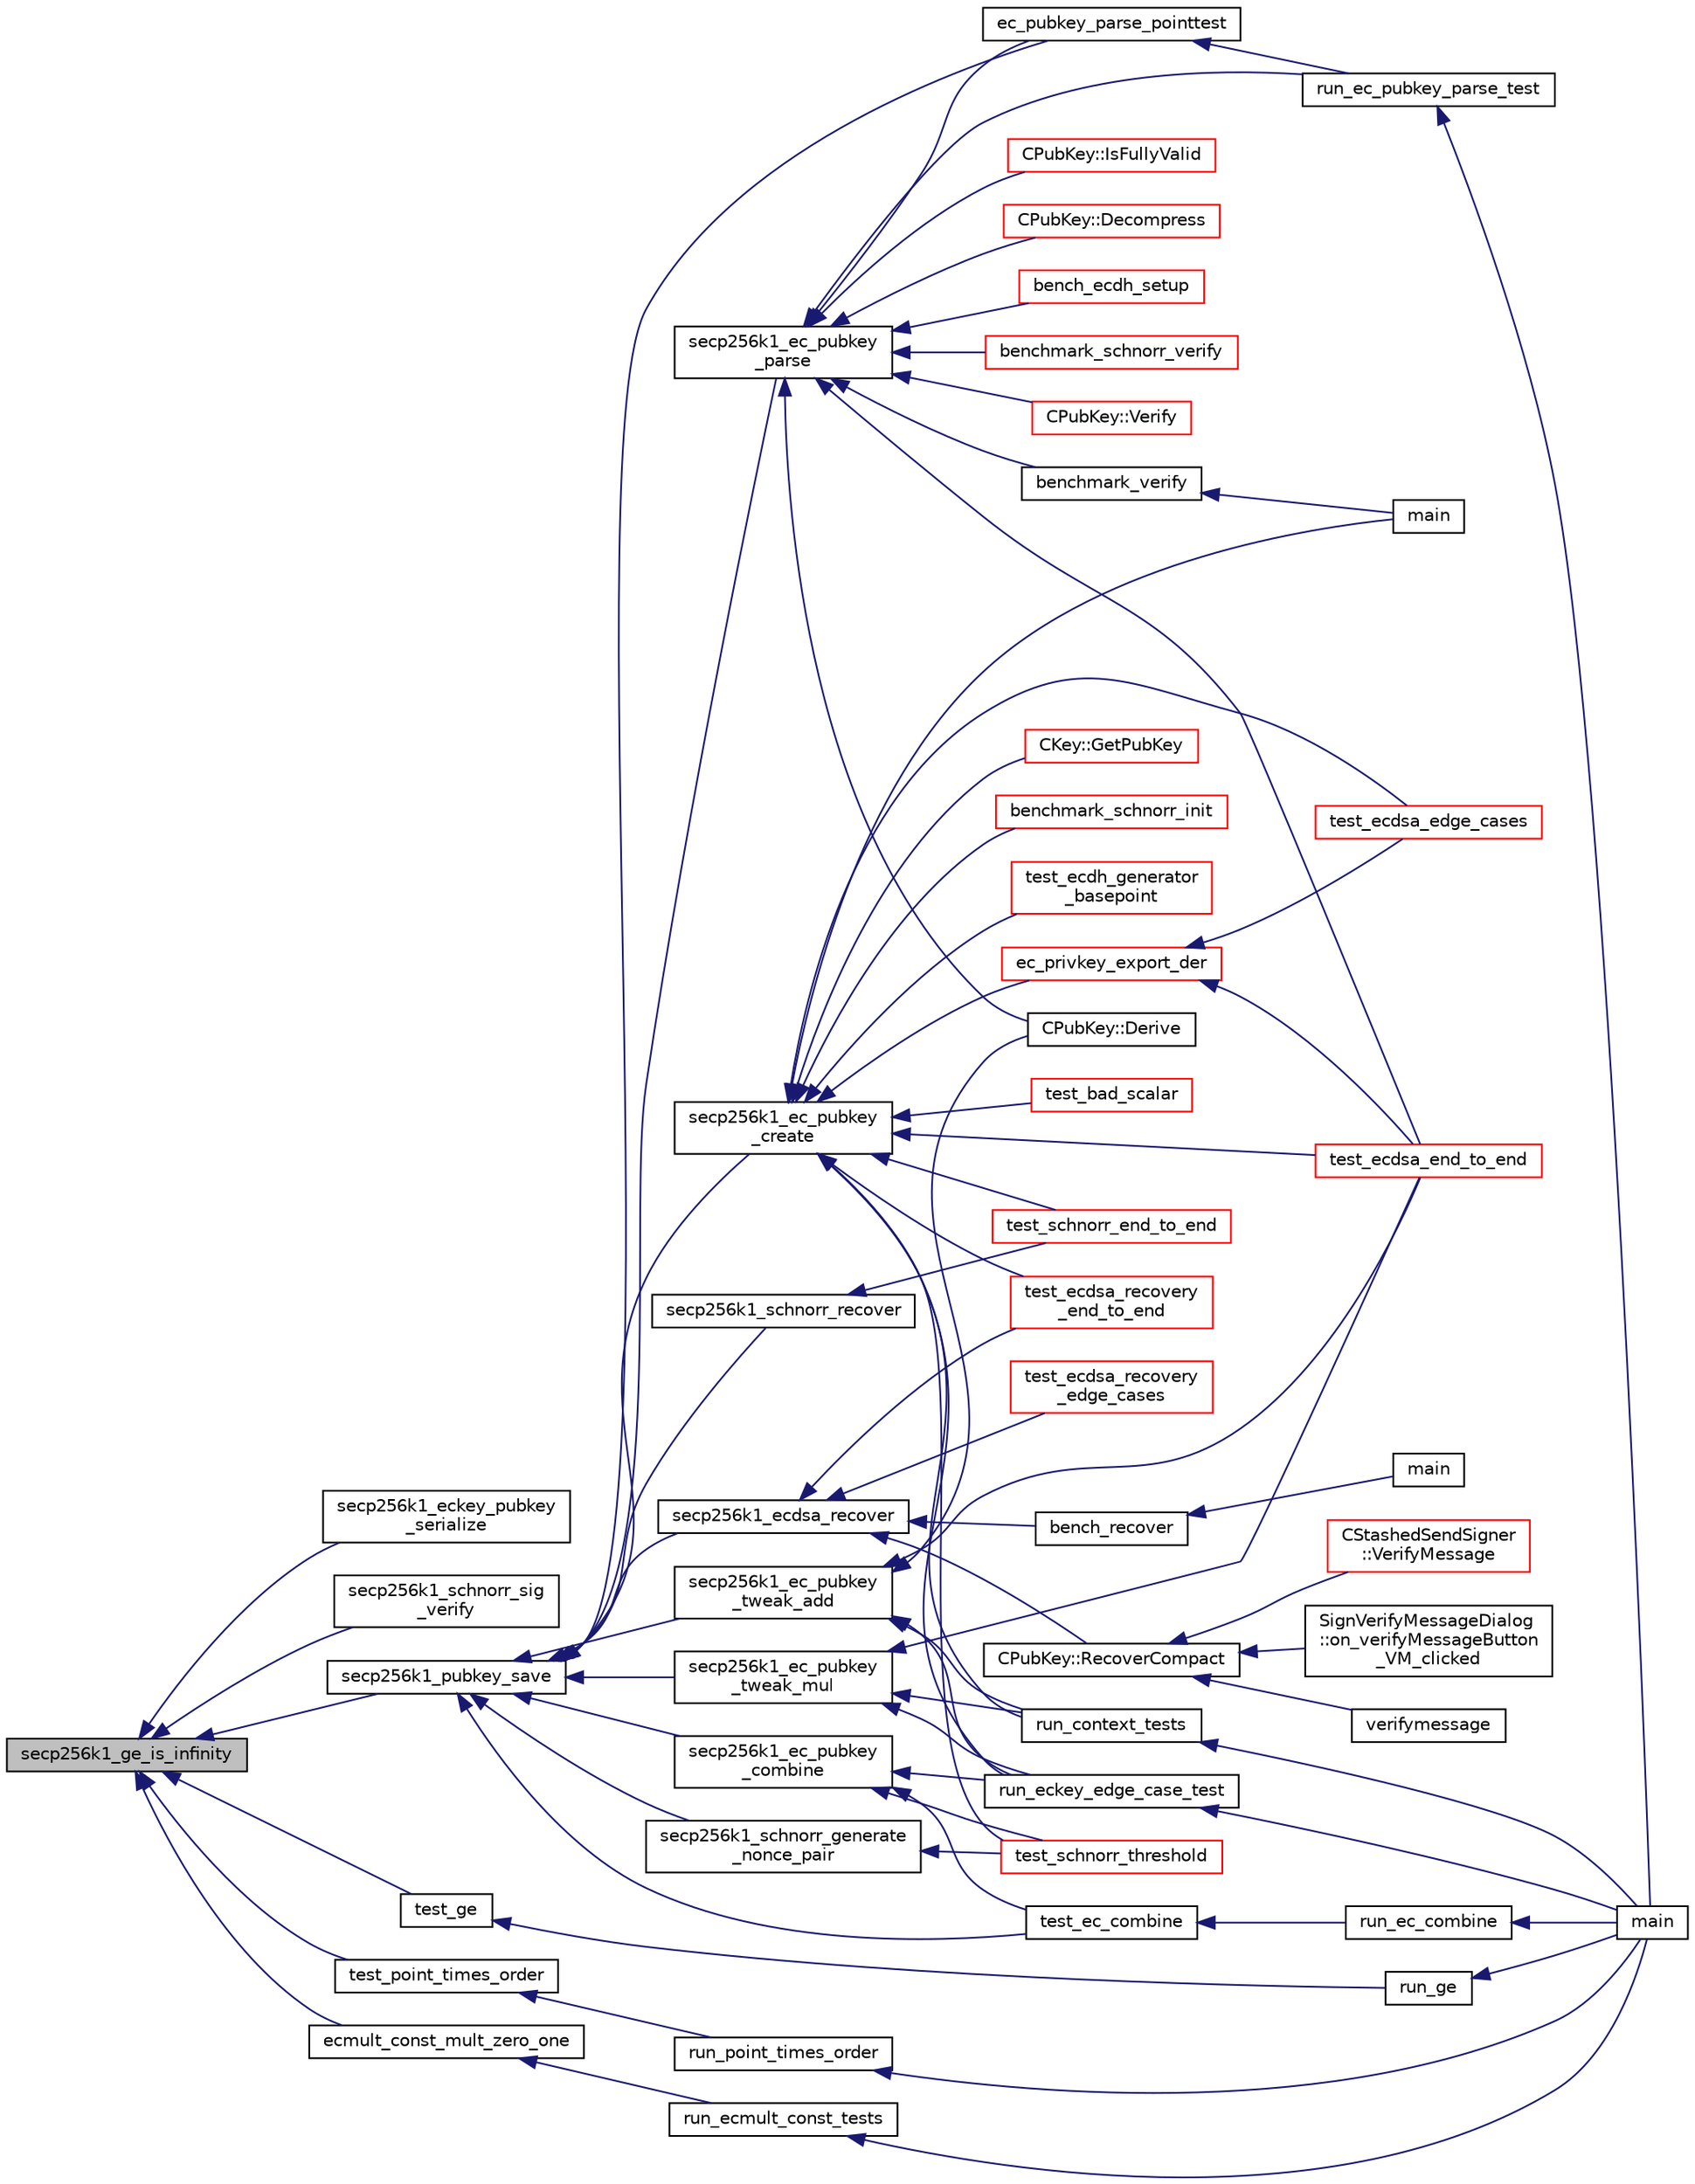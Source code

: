digraph "secp256k1_ge_is_infinity"
{
  edge [fontname="Helvetica",fontsize="10",labelfontname="Helvetica",labelfontsize="10"];
  node [fontname="Helvetica",fontsize="10",shape=record];
  rankdir="LR";
  Node530 [label="secp256k1_ge_is_infinity",height=0.2,width=0.4,color="black", fillcolor="grey75", style="filled", fontcolor="black"];
  Node530 -> Node531 [dir="back",color="midnightblue",fontsize="10",style="solid",fontname="Helvetica"];
  Node531 [label="secp256k1_eckey_pubkey\l_serialize",height=0.2,width=0.4,color="black", fillcolor="white", style="filled",URL="$de/dd9/eckey__impl_8h.html#ae1f52342d70928f16c8e606da59e6aa6"];
  Node530 -> Node532 [dir="back",color="midnightblue",fontsize="10",style="solid",fontname="Helvetica"];
  Node532 [label="secp256k1_schnorr_sig\l_verify",height=0.2,width=0.4,color="black", fillcolor="white", style="filled",URL="$d9/d8b/schnorr__impl_8h.html#ad8ac32b20746524ea3b97ab609117daa"];
  Node530 -> Node533 [dir="back",color="midnightblue",fontsize="10",style="solid",fontname="Helvetica"];
  Node533 [label="secp256k1_pubkey_save",height=0.2,width=0.4,color="black", fillcolor="white", style="filled",URL="$d1/d8c/secp256k1_8c.html#aa061c9c5c861017bef990e5c4653e0f4"];
  Node533 -> Node534 [dir="back",color="midnightblue",fontsize="10",style="solid",fontname="Helvetica"];
  Node534 [label="secp256k1_ecdsa_recover",height=0.2,width=0.4,color="black", fillcolor="white", style="filled",URL="$d6/d5d/recovery_2main__impl_8h.html#a75f3e32e9a25eac9e8f9d3a5a8b0dc94",tooltip="Recover an ECDSA public key from a signature. "];
  Node534 -> Node535 [dir="back",color="midnightblue",fontsize="10",style="solid",fontname="Helvetica"];
  Node535 [label="CPubKey::RecoverCompact",height=0.2,width=0.4,color="black", fillcolor="white", style="filled",URL="$da/d4e/class_c_pub_key.html#a169505e735a02db385486b0affeb565c"];
  Node535 -> Node536 [dir="back",color="midnightblue",fontsize="10",style="solid",fontname="Helvetica"];
  Node536 [label="SignVerifyMessageDialog\l::on_verifyMessageButton\l_VM_clicked",height=0.2,width=0.4,color="black", fillcolor="white", style="filled",URL="$d1/d26/class_sign_verify_message_dialog.html#ae37dec200b27f23c409221511447ae1e"];
  Node535 -> Node537 [dir="back",color="midnightblue",fontsize="10",style="solid",fontname="Helvetica"];
  Node537 [label="verifymessage",height=0.2,width=0.4,color="black", fillcolor="white", style="filled",URL="$db/d48/rpcmisc_8cpp.html#ad8fce781dfd9dfd4866bba2a4589141a"];
  Node535 -> Node538 [dir="back",color="midnightblue",fontsize="10",style="solid",fontname="Helvetica"];
  Node538 [label="CStashedSendSigner\l::VerifyMessage",height=0.2,width=0.4,color="red", fillcolor="white", style="filled",URL="$da/d0a/class_c_stashed_send_signer.html#a917e4eb567f2005a73ef59bafcf46bd4",tooltip="Verify the message, returns true if succcessful. "];
  Node534 -> Node597 [dir="back",color="midnightblue",fontsize="10",style="solid",fontname="Helvetica"];
  Node597 [label="bench_recover",height=0.2,width=0.4,color="black", fillcolor="white", style="filled",URL="$d7/d8e/bench__recover_8c.html#a6bbc6888c36d93d55e5410b25121db10"];
  Node597 -> Node598 [dir="back",color="midnightblue",fontsize="10",style="solid",fontname="Helvetica"];
  Node598 [label="main",height=0.2,width=0.4,color="black", fillcolor="white", style="filled",URL="$d7/d8e/bench__recover_8c.html#a840291bc02cba5474a4cb46a9b9566fe"];
  Node534 -> Node599 [dir="back",color="midnightblue",fontsize="10",style="solid",fontname="Helvetica"];
  Node599 [label="test_ecdsa_recovery\l_end_to_end",height=0.2,width=0.4,color="red", fillcolor="white", style="filled",URL="$d3/d71/recovery_2tests__impl_8h.html#a70649882936497184992dfaa06b1106f"];
  Node534 -> Node602 [dir="back",color="midnightblue",fontsize="10",style="solid",fontname="Helvetica"];
  Node602 [label="test_ecdsa_recovery\l_edge_cases",height=0.2,width=0.4,color="red", fillcolor="white", style="filled",URL="$d3/d71/recovery_2tests__impl_8h.html#ad6d3138600637a7c940bc40a22795e46"];
  Node533 -> Node603 [dir="back",color="midnightblue",fontsize="10",style="solid",fontname="Helvetica"];
  Node603 [label="secp256k1_schnorr_recover",height=0.2,width=0.4,color="black", fillcolor="white", style="filled",URL="$d9/dab/schnorr_2main__impl_8h.html#aa4480a44de97ffc056712ea9fd9631c5",tooltip="Recover an EC public key from a Schnorr signature created using secp256k1_schnorr_sign. "];
  Node603 -> Node604 [dir="back",color="midnightblue",fontsize="10",style="solid",fontname="Helvetica"];
  Node604 [label="test_schnorr_end_to_end",height=0.2,width=0.4,color="red", fillcolor="white", style="filled",URL="$d4/d1d/schnorr_2tests__impl_8h.html#a0fadfae101d2df588a044f55eafcc0e6"];
  Node533 -> Node606 [dir="back",color="midnightblue",fontsize="10",style="solid",fontname="Helvetica"];
  Node606 [label="secp256k1_schnorr_generate\l_nonce_pair",height=0.2,width=0.4,color="black", fillcolor="white", style="filled",URL="$d9/dab/schnorr_2main__impl_8h.html#a67c4e4b188db3530c2e8808162f3a3c5",tooltip="Generate a nonce pair deterministically for use with secp256k1_schnorr_partial_sign. "];
  Node606 -> Node607 [dir="back",color="midnightblue",fontsize="10",style="solid",fontname="Helvetica"];
  Node607 [label="test_schnorr_threshold",height=0.2,width=0.4,color="red", fillcolor="white", style="filled",URL="$d4/d1d/schnorr_2tests__impl_8h.html#a7c79e0204a103b99844bdf1b2ac4cb57"];
  Node533 -> Node608 [dir="back",color="midnightblue",fontsize="10",style="solid",fontname="Helvetica"];
  Node608 [label="secp256k1_ec_pubkey\l_parse",height=0.2,width=0.4,color="black", fillcolor="white", style="filled",URL="$d1/d8c/secp256k1_8c.html#a4a359778a7faf65fba9d34db17642d20",tooltip="Parse a variable-length public key into the pubkey object. "];
  Node608 -> Node609 [dir="back",color="midnightblue",fontsize="10",style="solid",fontname="Helvetica"];
  Node609 [label="CPubKey::Verify",height=0.2,width=0.4,color="red", fillcolor="white", style="filled",URL="$da/d4e/class_c_pub_key.html#a5b3fef213b227394ca9d0a1e3baa957e"];
  Node608 -> Node760 [dir="back",color="midnightblue",fontsize="10",style="solid",fontname="Helvetica"];
  Node760 [label="CPubKey::IsFullyValid",height=0.2,width=0.4,color="red", fillcolor="white", style="filled",URL="$da/d4e/class_c_pub_key.html#a69d8d49962240a5696410229dd83c93e"];
  Node608 -> Node765 [dir="back",color="midnightblue",fontsize="10",style="solid",fontname="Helvetica"];
  Node765 [label="CPubKey::Decompress",height=0.2,width=0.4,color="red", fillcolor="white", style="filled",URL="$da/d4e/class_c_pub_key.html#a572689418fecf47b300a11519bc3da36"];
  Node608 -> Node767 [dir="back",color="midnightblue",fontsize="10",style="solid",fontname="Helvetica"];
  Node767 [label="CPubKey::Derive",height=0.2,width=0.4,color="black", fillcolor="white", style="filled",URL="$da/d4e/class_c_pub_key.html#a6e70269c1be731ace2fce8bfba9a0c36"];
  Node608 -> Node768 [dir="back",color="midnightblue",fontsize="10",style="solid",fontname="Helvetica"];
  Node768 [label="bench_ecdh_setup",height=0.2,width=0.4,color="red", fillcolor="white", style="filled",URL="$da/d1c/bench__ecdh_8c.html#a2afcc388be168d338b21eb22c4991df0"];
  Node608 -> Node770 [dir="back",color="midnightblue",fontsize="10",style="solid",fontname="Helvetica"];
  Node770 [label="benchmark_schnorr_verify",height=0.2,width=0.4,color="red", fillcolor="white", style="filled",URL="$d0/df4/bench__schnorr__verify_8c.html#a45550cf8aad65472340a81f6f05c6546"];
  Node608 -> Node772 [dir="back",color="midnightblue",fontsize="10",style="solid",fontname="Helvetica"];
  Node772 [label="benchmark_verify",height=0.2,width=0.4,color="black", fillcolor="white", style="filled",URL="$dd/d4a/bench__verify_8c.html#aad3aa8194973c32b12fa5d7eb1b0a462"];
  Node772 -> Node773 [dir="back",color="midnightblue",fontsize="10",style="solid",fontname="Helvetica"];
  Node773 [label="main",height=0.2,width=0.4,color="black", fillcolor="white", style="filled",URL="$dd/d4a/bench__verify_8c.html#a840291bc02cba5474a4cb46a9b9566fe"];
  Node608 -> Node774 [dir="back",color="midnightblue",fontsize="10",style="solid",fontname="Helvetica"];
  Node774 [label="ec_pubkey_parse_pointtest",height=0.2,width=0.4,color="black", fillcolor="white", style="filled",URL="$d5/d7f/tests_8c.html#ab33610b81949f135f12a8f2aab3dc192"];
  Node774 -> Node775 [dir="back",color="midnightblue",fontsize="10",style="solid",fontname="Helvetica"];
  Node775 [label="run_ec_pubkey_parse_test",height=0.2,width=0.4,color="black", fillcolor="white", style="filled",URL="$d5/d7f/tests_8c.html#a24bd2af11fcef9c3f2abb62862d6fe97"];
  Node775 -> Node601 [dir="back",color="midnightblue",fontsize="10",style="solid",fontname="Helvetica"];
  Node601 [label="main",height=0.2,width=0.4,color="black", fillcolor="white", style="filled",URL="$d5/d7f/tests_8c.html#a3c04138a5bfe5d72780bb7e82a18e627"];
  Node608 -> Node775 [dir="back",color="midnightblue",fontsize="10",style="solid",fontname="Helvetica"];
  Node608 -> Node776 [dir="back",color="midnightblue",fontsize="10",style="solid",fontname="Helvetica"];
  Node776 [label="test_ecdsa_end_to_end",height=0.2,width=0.4,color="red", fillcolor="white", style="filled",URL="$d5/d7f/tests_8c.html#a3fc9dc1908215215a68690ea1bfa8bcd"];
  Node533 -> Node778 [dir="back",color="midnightblue",fontsize="10",style="solid",fontname="Helvetica"];
  Node778 [label="secp256k1_ec_pubkey\l_create",height=0.2,width=0.4,color="black", fillcolor="white", style="filled",URL="$d1/d8c/secp256k1_8c.html#ac5806cffd3278e64f863027eaa8e1284",tooltip="Compute the public key for a secret key. "];
  Node778 -> Node779 [dir="back",color="midnightblue",fontsize="10",style="solid",fontname="Helvetica"];
  Node779 [label="ec_privkey_export_der",height=0.2,width=0.4,color="red", fillcolor="white", style="filled",URL="$d1/dbc/key_8cpp.html#a8cafc8a5eaf9a41f141e31d7c42ed7b9"];
  Node779 -> Node776 [dir="back",color="midnightblue",fontsize="10",style="solid",fontname="Helvetica"];
  Node779 -> Node783 [dir="back",color="midnightblue",fontsize="10",style="solid",fontname="Helvetica"];
  Node783 [label="test_ecdsa_edge_cases",height=0.2,width=0.4,color="red", fillcolor="white", style="filled",URL="$d5/d7f/tests_8c.html#abbcb27d1eb13654db9b2e281ffce021e"];
  Node778 -> Node785 [dir="back",color="midnightblue",fontsize="10",style="solid",fontname="Helvetica"];
  Node785 [label="CKey::GetPubKey",height=0.2,width=0.4,color="red", fillcolor="white", style="filled",URL="$d2/d63/class_c_key.html#aa1085c59603a62db6ec776300f250337"];
  Node778 -> Node827 [dir="back",color="midnightblue",fontsize="10",style="solid",fontname="Helvetica"];
  Node827 [label="benchmark_schnorr_init",height=0.2,width=0.4,color="red", fillcolor="white", style="filled",URL="$d0/df4/bench__schnorr__verify_8c.html#a1017a4ccacfa7f4de5828701acce8184"];
  Node778 -> Node773 [dir="back",color="midnightblue",fontsize="10",style="solid",fontname="Helvetica"];
  Node778 -> Node828 [dir="back",color="midnightblue",fontsize="10",style="solid",fontname="Helvetica"];
  Node828 [label="test_ecdh_generator\l_basepoint",height=0.2,width=0.4,color="red", fillcolor="white", style="filled",URL="$d5/d65/ecdh_2tests__impl_8h.html#ab13157e14f777c18f14fefc834d067c5"];
  Node778 -> Node830 [dir="back",color="midnightblue",fontsize="10",style="solid",fontname="Helvetica"];
  Node830 [label="test_bad_scalar",height=0.2,width=0.4,color="red", fillcolor="white", style="filled",URL="$d5/d65/ecdh_2tests__impl_8h.html#a505bff7cea922e6d8aa4f7525cfd191a"];
  Node778 -> Node599 [dir="back",color="midnightblue",fontsize="10",style="solid",fontname="Helvetica"];
  Node778 -> Node604 [dir="back",color="midnightblue",fontsize="10",style="solid",fontname="Helvetica"];
  Node778 -> Node607 [dir="back",color="midnightblue",fontsize="10",style="solid",fontname="Helvetica"];
  Node778 -> Node831 [dir="back",color="midnightblue",fontsize="10",style="solid",fontname="Helvetica"];
  Node831 [label="run_context_tests",height=0.2,width=0.4,color="black", fillcolor="white", style="filled",URL="$d5/d7f/tests_8c.html#a2f9713526b1e988694c6e2026a6fce69"];
  Node831 -> Node601 [dir="back",color="midnightblue",fontsize="10",style="solid",fontname="Helvetica"];
  Node778 -> Node832 [dir="back",color="midnightblue",fontsize="10",style="solid",fontname="Helvetica"];
  Node832 [label="run_eckey_edge_case_test",height=0.2,width=0.4,color="black", fillcolor="white", style="filled",URL="$d5/d7f/tests_8c.html#a32498e86a99a258f68cd4b1176f47966"];
  Node832 -> Node601 [dir="back",color="midnightblue",fontsize="10",style="solid",fontname="Helvetica"];
  Node778 -> Node776 [dir="back",color="midnightblue",fontsize="10",style="solid",fontname="Helvetica"];
  Node778 -> Node783 [dir="back",color="midnightblue",fontsize="10",style="solid",fontname="Helvetica"];
  Node533 -> Node833 [dir="back",color="midnightblue",fontsize="10",style="solid",fontname="Helvetica"];
  Node833 [label="secp256k1_ec_pubkey\l_tweak_add",height=0.2,width=0.4,color="black", fillcolor="white", style="filled",URL="$d1/d8c/secp256k1_8c.html#ae298cd31c7f5f3e12a1adb27c4831c68",tooltip="Tweak a public key by adding tweak times the generator to it. "];
  Node833 -> Node767 [dir="back",color="midnightblue",fontsize="10",style="solid",fontname="Helvetica"];
  Node833 -> Node831 [dir="back",color="midnightblue",fontsize="10",style="solid",fontname="Helvetica"];
  Node833 -> Node832 [dir="back",color="midnightblue",fontsize="10",style="solid",fontname="Helvetica"];
  Node833 -> Node776 [dir="back",color="midnightblue",fontsize="10",style="solid",fontname="Helvetica"];
  Node533 -> Node834 [dir="back",color="midnightblue",fontsize="10",style="solid",fontname="Helvetica"];
  Node834 [label="secp256k1_ec_pubkey\l_tweak_mul",height=0.2,width=0.4,color="black", fillcolor="white", style="filled",URL="$d1/d8c/secp256k1_8c.html#a6d391761d8c1cb4875d6d0b348d31cec",tooltip="Tweak a public key by multiplying it by a tweak value. "];
  Node834 -> Node831 [dir="back",color="midnightblue",fontsize="10",style="solid",fontname="Helvetica"];
  Node834 -> Node832 [dir="back",color="midnightblue",fontsize="10",style="solid",fontname="Helvetica"];
  Node834 -> Node776 [dir="back",color="midnightblue",fontsize="10",style="solid",fontname="Helvetica"];
  Node533 -> Node835 [dir="back",color="midnightblue",fontsize="10",style="solid",fontname="Helvetica"];
  Node835 [label="secp256k1_ec_pubkey\l_combine",height=0.2,width=0.4,color="black", fillcolor="white", style="filled",URL="$d1/d8c/secp256k1_8c.html#a92498665c38198fc1943e463c017c140",tooltip="Add a number of public keys together. "];
  Node835 -> Node607 [dir="back",color="midnightblue",fontsize="10",style="solid",fontname="Helvetica"];
  Node835 -> Node836 [dir="back",color="midnightblue",fontsize="10",style="solid",fontname="Helvetica"];
  Node836 [label="test_ec_combine",height=0.2,width=0.4,color="black", fillcolor="white", style="filled",URL="$d5/d7f/tests_8c.html#af668387a475fa94107e316b2ddc003cf"];
  Node836 -> Node837 [dir="back",color="midnightblue",fontsize="10",style="solid",fontname="Helvetica"];
  Node837 [label="run_ec_combine",height=0.2,width=0.4,color="black", fillcolor="white", style="filled",URL="$d5/d7f/tests_8c.html#a394075284eed27ac8d87935f73d4c673"];
  Node837 -> Node601 [dir="back",color="midnightblue",fontsize="10",style="solid",fontname="Helvetica"];
  Node835 -> Node832 [dir="back",color="midnightblue",fontsize="10",style="solid",fontname="Helvetica"];
  Node533 -> Node836 [dir="back",color="midnightblue",fontsize="10",style="solid",fontname="Helvetica"];
  Node533 -> Node774 [dir="back",color="midnightblue",fontsize="10",style="solid",fontname="Helvetica"];
  Node530 -> Node838 [dir="back",color="midnightblue",fontsize="10",style="solid",fontname="Helvetica"];
  Node838 [label="test_ge",height=0.2,width=0.4,color="black", fillcolor="white", style="filled",URL="$d5/d7f/tests_8c.html#a3084bb11900a5e4d33115904d0ceb847"];
  Node838 -> Node839 [dir="back",color="midnightblue",fontsize="10",style="solid",fontname="Helvetica"];
  Node839 [label="run_ge",height=0.2,width=0.4,color="black", fillcolor="white", style="filled",URL="$d5/d7f/tests_8c.html#aa7ad70a73e9a44f0b9486ffe6f46ca39"];
  Node839 -> Node601 [dir="back",color="midnightblue",fontsize="10",style="solid",fontname="Helvetica"];
  Node530 -> Node840 [dir="back",color="midnightblue",fontsize="10",style="solid",fontname="Helvetica"];
  Node840 [label="test_point_times_order",height=0.2,width=0.4,color="black", fillcolor="white", style="filled",URL="$d5/d7f/tests_8c.html#a5760a028e03f061e5aed00cb7839138e"];
  Node840 -> Node841 [dir="back",color="midnightblue",fontsize="10",style="solid",fontname="Helvetica"];
  Node841 [label="run_point_times_order",height=0.2,width=0.4,color="black", fillcolor="white", style="filled",URL="$d5/d7f/tests_8c.html#accc1ed100e6e73e61ce30e82cf4f0bbb"];
  Node841 -> Node601 [dir="back",color="midnightblue",fontsize="10",style="solid",fontname="Helvetica"];
  Node530 -> Node842 [dir="back",color="midnightblue",fontsize="10",style="solid",fontname="Helvetica"];
  Node842 [label="ecmult_const_mult_zero_one",height=0.2,width=0.4,color="black", fillcolor="white", style="filled",URL="$d5/d7f/tests_8c.html#aa7d1b408b3e21121300c1a6348251ab2"];
  Node842 -> Node843 [dir="back",color="midnightblue",fontsize="10",style="solid",fontname="Helvetica"];
  Node843 [label="run_ecmult_const_tests",height=0.2,width=0.4,color="black", fillcolor="white", style="filled",URL="$d5/d7f/tests_8c.html#af69d927b217be17f076754b9d4e4f326"];
  Node843 -> Node601 [dir="back",color="midnightblue",fontsize="10",style="solid",fontname="Helvetica"];
}
